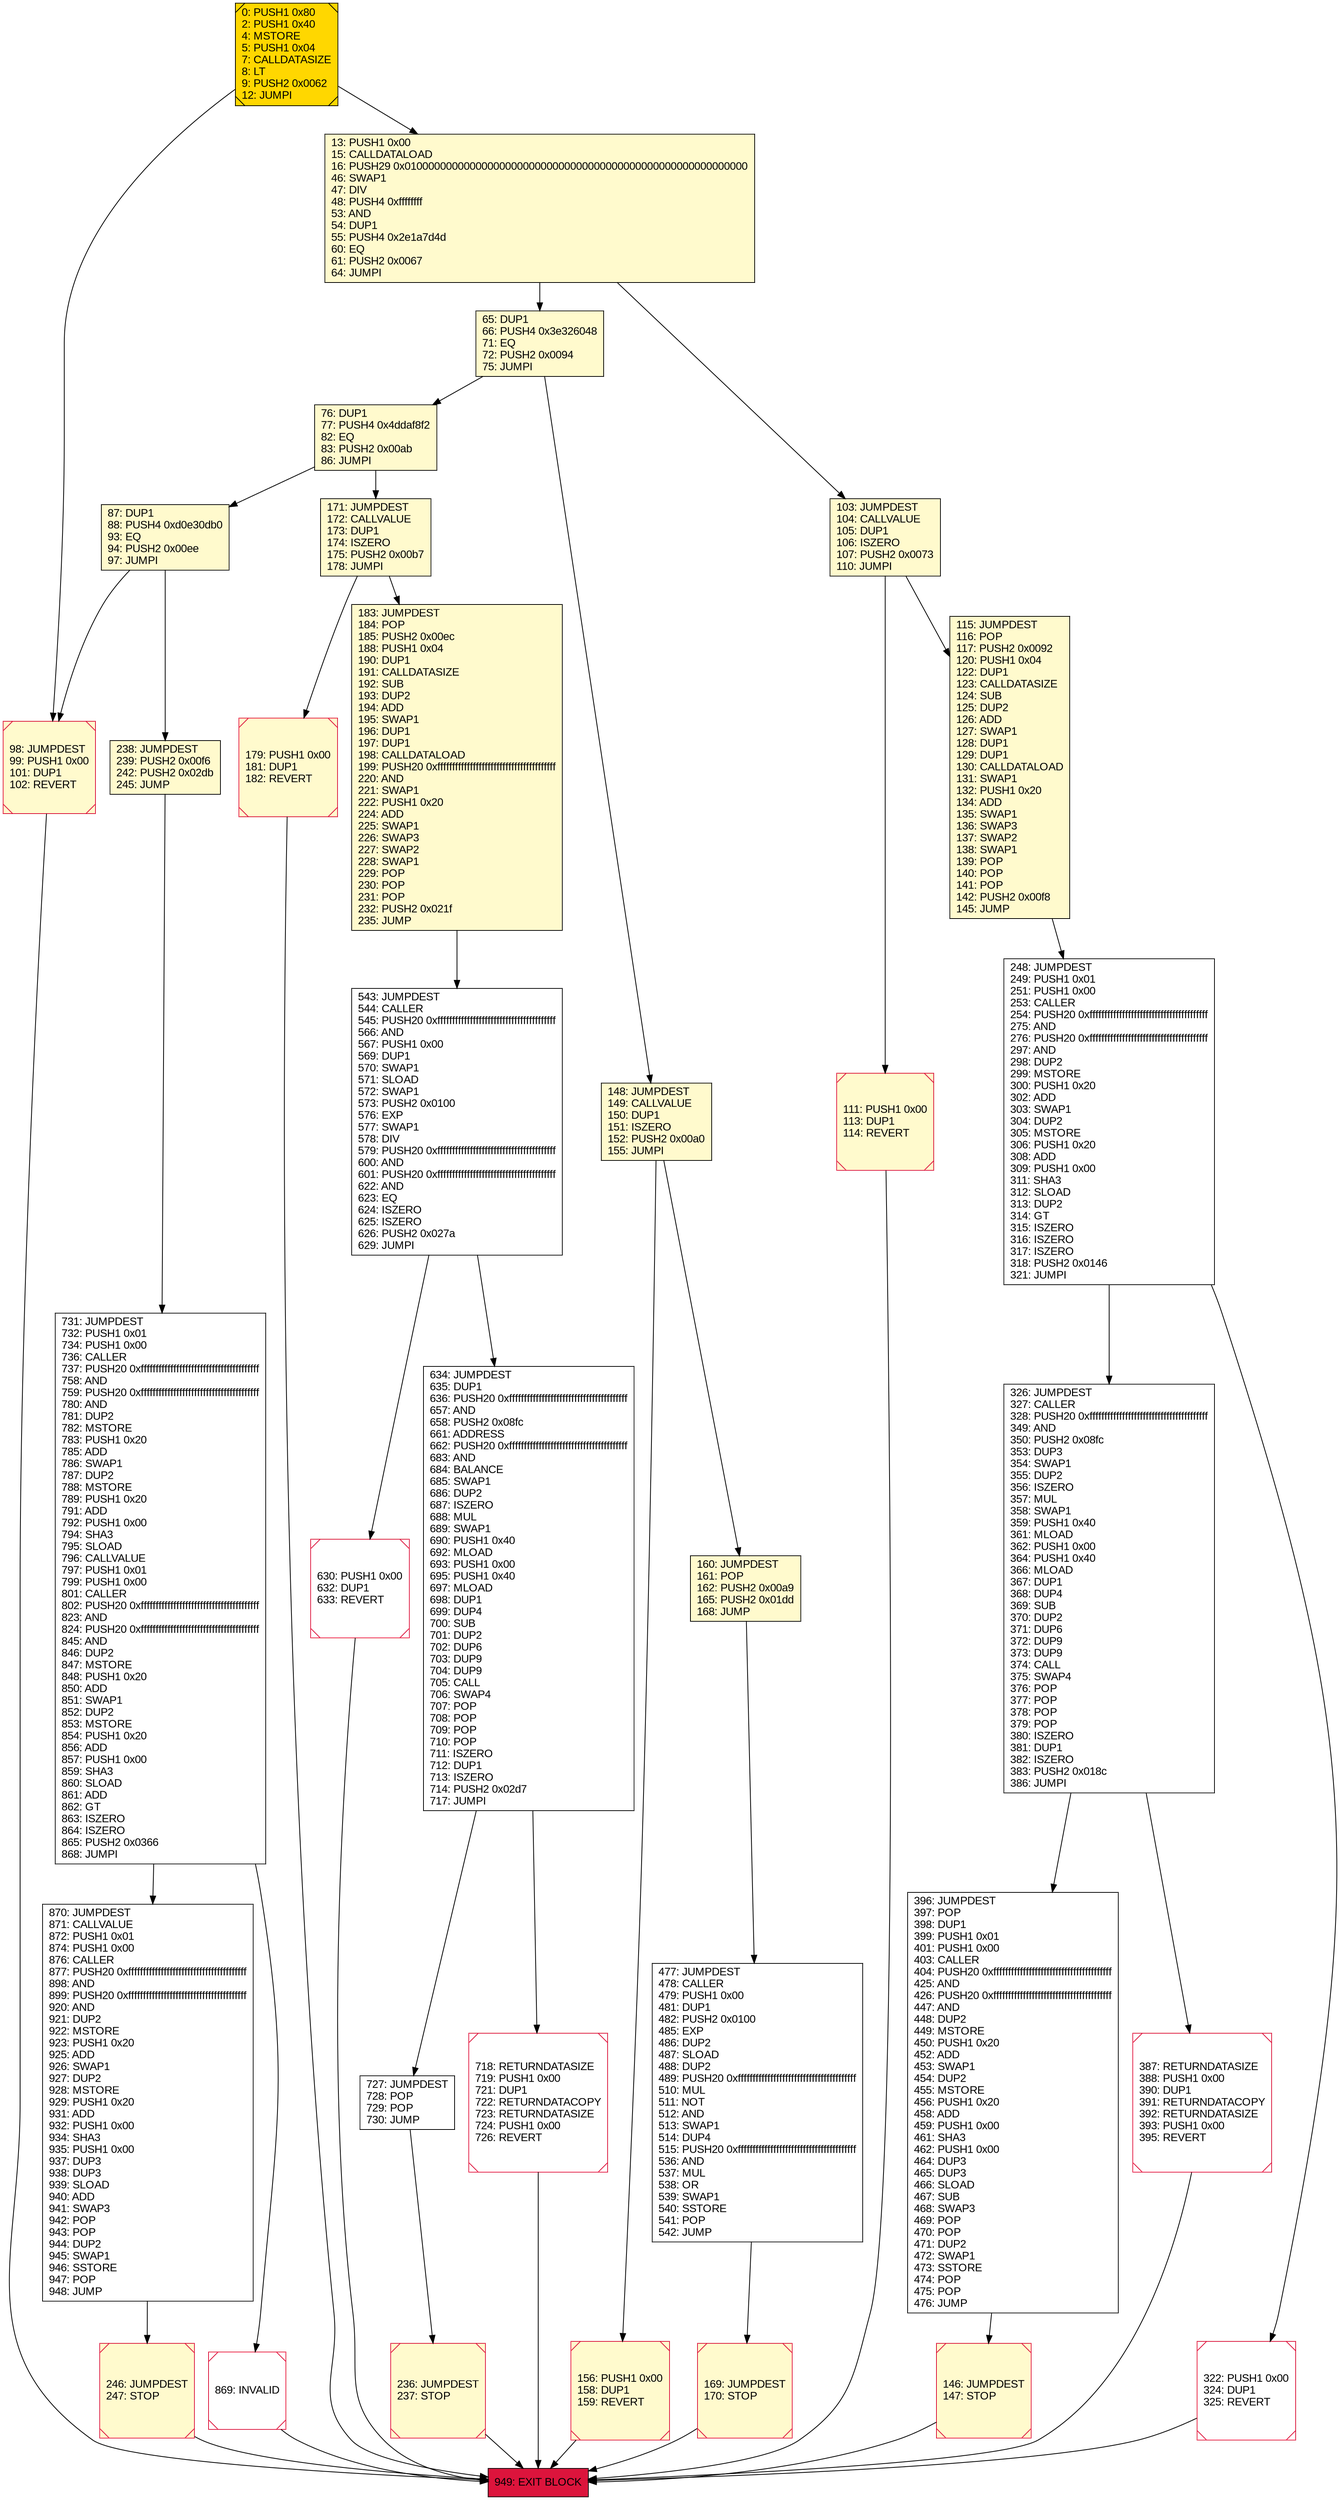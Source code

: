 digraph G {
bgcolor=transparent rankdir=UD;
node [shape=box style=filled color=black fillcolor=white fontname=arial fontcolor=black];
238 [label="238: JUMPDEST\l239: PUSH2 0x00f6\l242: PUSH2 0x02db\l245: JUMP\l" fillcolor=lemonchiffon ];
477 [label="477: JUMPDEST\l478: CALLER\l479: PUSH1 0x00\l481: DUP1\l482: PUSH2 0x0100\l485: EXP\l486: DUP2\l487: SLOAD\l488: DUP2\l489: PUSH20 0xffffffffffffffffffffffffffffffffffffffff\l510: MUL\l511: NOT\l512: AND\l513: SWAP1\l514: DUP4\l515: PUSH20 0xffffffffffffffffffffffffffffffffffffffff\l536: AND\l537: MUL\l538: OR\l539: SWAP1\l540: SSTORE\l541: POP\l542: JUMP\l" ];
115 [label="115: JUMPDEST\l116: POP\l117: PUSH2 0x0092\l120: PUSH1 0x04\l122: DUP1\l123: CALLDATASIZE\l124: SUB\l125: DUP2\l126: ADD\l127: SWAP1\l128: DUP1\l129: DUP1\l130: CALLDATALOAD\l131: SWAP1\l132: PUSH1 0x20\l134: ADD\l135: SWAP1\l136: SWAP3\l137: SWAP2\l138: SWAP1\l139: POP\l140: POP\l141: POP\l142: PUSH2 0x00f8\l145: JUMP\l" fillcolor=lemonchiffon ];
148 [label="148: JUMPDEST\l149: CALLVALUE\l150: DUP1\l151: ISZERO\l152: PUSH2 0x00a0\l155: JUMPI\l" fillcolor=lemonchiffon ];
87 [label="87: DUP1\l88: PUSH4 0xd0e30db0\l93: EQ\l94: PUSH2 0x00ee\l97: JUMPI\l" fillcolor=lemonchiffon ];
731 [label="731: JUMPDEST\l732: PUSH1 0x01\l734: PUSH1 0x00\l736: CALLER\l737: PUSH20 0xffffffffffffffffffffffffffffffffffffffff\l758: AND\l759: PUSH20 0xffffffffffffffffffffffffffffffffffffffff\l780: AND\l781: DUP2\l782: MSTORE\l783: PUSH1 0x20\l785: ADD\l786: SWAP1\l787: DUP2\l788: MSTORE\l789: PUSH1 0x20\l791: ADD\l792: PUSH1 0x00\l794: SHA3\l795: SLOAD\l796: CALLVALUE\l797: PUSH1 0x01\l799: PUSH1 0x00\l801: CALLER\l802: PUSH20 0xffffffffffffffffffffffffffffffffffffffff\l823: AND\l824: PUSH20 0xffffffffffffffffffffffffffffffffffffffff\l845: AND\l846: DUP2\l847: MSTORE\l848: PUSH1 0x20\l850: ADD\l851: SWAP1\l852: DUP2\l853: MSTORE\l854: PUSH1 0x20\l856: ADD\l857: PUSH1 0x00\l859: SHA3\l860: SLOAD\l861: ADD\l862: GT\l863: ISZERO\l864: ISZERO\l865: PUSH2 0x0366\l868: JUMPI\l" ];
248 [label="248: JUMPDEST\l249: PUSH1 0x01\l251: PUSH1 0x00\l253: CALLER\l254: PUSH20 0xffffffffffffffffffffffffffffffffffffffff\l275: AND\l276: PUSH20 0xffffffffffffffffffffffffffffffffffffffff\l297: AND\l298: DUP2\l299: MSTORE\l300: PUSH1 0x20\l302: ADD\l303: SWAP1\l304: DUP2\l305: MSTORE\l306: PUSH1 0x20\l308: ADD\l309: PUSH1 0x00\l311: SHA3\l312: SLOAD\l313: DUP2\l314: GT\l315: ISZERO\l316: ISZERO\l317: ISZERO\l318: PUSH2 0x0146\l321: JUMPI\l" ];
146 [label="146: JUMPDEST\l147: STOP\l" fillcolor=lemonchiffon shape=Msquare color=crimson ];
103 [label="103: JUMPDEST\l104: CALLVALUE\l105: DUP1\l106: ISZERO\l107: PUSH2 0x0073\l110: JUMPI\l" fillcolor=lemonchiffon ];
111 [label="111: PUSH1 0x00\l113: DUP1\l114: REVERT\l" fillcolor=lemonchiffon shape=Msquare color=crimson ];
160 [label="160: JUMPDEST\l161: POP\l162: PUSH2 0x00a9\l165: PUSH2 0x01dd\l168: JUMP\l" fillcolor=lemonchiffon ];
179 [label="179: PUSH1 0x00\l181: DUP1\l182: REVERT\l" fillcolor=lemonchiffon shape=Msquare color=crimson ];
543 [label="543: JUMPDEST\l544: CALLER\l545: PUSH20 0xffffffffffffffffffffffffffffffffffffffff\l566: AND\l567: PUSH1 0x00\l569: DUP1\l570: SWAP1\l571: SLOAD\l572: SWAP1\l573: PUSH2 0x0100\l576: EXP\l577: SWAP1\l578: DIV\l579: PUSH20 0xffffffffffffffffffffffffffffffffffffffff\l600: AND\l601: PUSH20 0xffffffffffffffffffffffffffffffffffffffff\l622: AND\l623: EQ\l624: ISZERO\l625: ISZERO\l626: PUSH2 0x027a\l629: JUMPI\l" ];
718 [label="718: RETURNDATASIZE\l719: PUSH1 0x00\l721: DUP1\l722: RETURNDATACOPY\l723: RETURNDATASIZE\l724: PUSH1 0x00\l726: REVERT\l" shape=Msquare color=crimson ];
171 [label="171: JUMPDEST\l172: CALLVALUE\l173: DUP1\l174: ISZERO\l175: PUSH2 0x00b7\l178: JUMPI\l" fillcolor=lemonchiffon ];
183 [label="183: JUMPDEST\l184: POP\l185: PUSH2 0x00ec\l188: PUSH1 0x04\l190: DUP1\l191: CALLDATASIZE\l192: SUB\l193: DUP2\l194: ADD\l195: SWAP1\l196: DUP1\l197: DUP1\l198: CALLDATALOAD\l199: PUSH20 0xffffffffffffffffffffffffffffffffffffffff\l220: AND\l221: SWAP1\l222: PUSH1 0x20\l224: ADD\l225: SWAP1\l226: SWAP3\l227: SWAP2\l228: SWAP1\l229: POP\l230: POP\l231: POP\l232: PUSH2 0x021f\l235: JUMP\l" fillcolor=lemonchiffon ];
630 [label="630: PUSH1 0x00\l632: DUP1\l633: REVERT\l" shape=Msquare color=crimson ];
65 [label="65: DUP1\l66: PUSH4 0x3e326048\l71: EQ\l72: PUSH2 0x0094\l75: JUMPI\l" fillcolor=lemonchiffon ];
387 [label="387: RETURNDATASIZE\l388: PUSH1 0x00\l390: DUP1\l391: RETURNDATACOPY\l392: RETURNDATASIZE\l393: PUSH1 0x00\l395: REVERT\l" shape=Msquare color=crimson ];
869 [label="869: INVALID\l" shape=Msquare color=crimson ];
727 [label="727: JUMPDEST\l728: POP\l729: POP\l730: JUMP\l" ];
326 [label="326: JUMPDEST\l327: CALLER\l328: PUSH20 0xffffffffffffffffffffffffffffffffffffffff\l349: AND\l350: PUSH2 0x08fc\l353: DUP3\l354: SWAP1\l355: DUP2\l356: ISZERO\l357: MUL\l358: SWAP1\l359: PUSH1 0x40\l361: MLOAD\l362: PUSH1 0x00\l364: PUSH1 0x40\l366: MLOAD\l367: DUP1\l368: DUP4\l369: SUB\l370: DUP2\l371: DUP6\l372: DUP9\l373: DUP9\l374: CALL\l375: SWAP4\l376: POP\l377: POP\l378: POP\l379: POP\l380: ISZERO\l381: DUP1\l382: ISZERO\l383: PUSH2 0x018c\l386: JUMPI\l" ];
634 [label="634: JUMPDEST\l635: DUP1\l636: PUSH20 0xffffffffffffffffffffffffffffffffffffffff\l657: AND\l658: PUSH2 0x08fc\l661: ADDRESS\l662: PUSH20 0xffffffffffffffffffffffffffffffffffffffff\l683: AND\l684: BALANCE\l685: SWAP1\l686: DUP2\l687: ISZERO\l688: MUL\l689: SWAP1\l690: PUSH1 0x40\l692: MLOAD\l693: PUSH1 0x00\l695: PUSH1 0x40\l697: MLOAD\l698: DUP1\l699: DUP4\l700: SUB\l701: DUP2\l702: DUP6\l703: DUP9\l704: DUP9\l705: CALL\l706: SWAP4\l707: POP\l708: POP\l709: POP\l710: POP\l711: ISZERO\l712: DUP1\l713: ISZERO\l714: PUSH2 0x02d7\l717: JUMPI\l" ];
246 [label="246: JUMPDEST\l247: STOP\l" fillcolor=lemonchiffon shape=Msquare color=crimson ];
322 [label="322: PUSH1 0x00\l324: DUP1\l325: REVERT\l" shape=Msquare color=crimson ];
0 [label="0: PUSH1 0x80\l2: PUSH1 0x40\l4: MSTORE\l5: PUSH1 0x04\l7: CALLDATASIZE\l8: LT\l9: PUSH2 0x0062\l12: JUMPI\l" fillcolor=lemonchiffon shape=Msquare fillcolor=gold ];
98 [label="98: JUMPDEST\l99: PUSH1 0x00\l101: DUP1\l102: REVERT\l" fillcolor=lemonchiffon shape=Msquare color=crimson ];
870 [label="870: JUMPDEST\l871: CALLVALUE\l872: PUSH1 0x01\l874: PUSH1 0x00\l876: CALLER\l877: PUSH20 0xffffffffffffffffffffffffffffffffffffffff\l898: AND\l899: PUSH20 0xffffffffffffffffffffffffffffffffffffffff\l920: AND\l921: DUP2\l922: MSTORE\l923: PUSH1 0x20\l925: ADD\l926: SWAP1\l927: DUP2\l928: MSTORE\l929: PUSH1 0x20\l931: ADD\l932: PUSH1 0x00\l934: SHA3\l935: PUSH1 0x00\l937: DUP3\l938: DUP3\l939: SLOAD\l940: ADD\l941: SWAP3\l942: POP\l943: POP\l944: DUP2\l945: SWAP1\l946: SSTORE\l947: POP\l948: JUMP\l" ];
13 [label="13: PUSH1 0x00\l15: CALLDATALOAD\l16: PUSH29 0x0100000000000000000000000000000000000000000000000000000000\l46: SWAP1\l47: DIV\l48: PUSH4 0xffffffff\l53: AND\l54: DUP1\l55: PUSH4 0x2e1a7d4d\l60: EQ\l61: PUSH2 0x0067\l64: JUMPI\l" fillcolor=lemonchiffon ];
396 [label="396: JUMPDEST\l397: POP\l398: DUP1\l399: PUSH1 0x01\l401: PUSH1 0x00\l403: CALLER\l404: PUSH20 0xffffffffffffffffffffffffffffffffffffffff\l425: AND\l426: PUSH20 0xffffffffffffffffffffffffffffffffffffffff\l447: AND\l448: DUP2\l449: MSTORE\l450: PUSH1 0x20\l452: ADD\l453: SWAP1\l454: DUP2\l455: MSTORE\l456: PUSH1 0x20\l458: ADD\l459: PUSH1 0x00\l461: SHA3\l462: PUSH1 0x00\l464: DUP3\l465: DUP3\l466: SLOAD\l467: SUB\l468: SWAP3\l469: POP\l470: POP\l471: DUP2\l472: SWAP1\l473: SSTORE\l474: POP\l475: POP\l476: JUMP\l" ];
76 [label="76: DUP1\l77: PUSH4 0x4ddaf8f2\l82: EQ\l83: PUSH2 0x00ab\l86: JUMPI\l" fillcolor=lemonchiffon ];
949 [label="949: EXIT BLOCK\l" fillcolor=crimson ];
236 [label="236: JUMPDEST\l237: STOP\l" fillcolor=lemonchiffon shape=Msquare color=crimson ];
156 [label="156: PUSH1 0x00\l158: DUP1\l159: REVERT\l" fillcolor=lemonchiffon shape=Msquare color=crimson ];
169 [label="169: JUMPDEST\l170: STOP\l" fillcolor=lemonchiffon shape=Msquare color=crimson ];
171 -> 183;
0 -> 98;
183 -> 543;
543 -> 630;
634 -> 727;
87 -> 238;
238 -> 731;
115 -> 248;
171 -> 179;
326 -> 387;
103 -> 111;
103 -> 115;
156 -> 949;
169 -> 949;
543 -> 634;
634 -> 718;
870 -> 246;
236 -> 949;
148 -> 160;
98 -> 949;
160 -> 477;
0 -> 13;
322 -> 949;
246 -> 949;
731 -> 869;
65 -> 148;
248 -> 326;
718 -> 949;
630 -> 949;
76 -> 171;
87 -> 98;
727 -> 236;
179 -> 949;
248 -> 322;
13 -> 65;
731 -> 870;
65 -> 76;
387 -> 949;
326 -> 396;
869 -> 949;
146 -> 949;
396 -> 146;
76 -> 87;
13 -> 103;
111 -> 949;
477 -> 169;
148 -> 156;
}